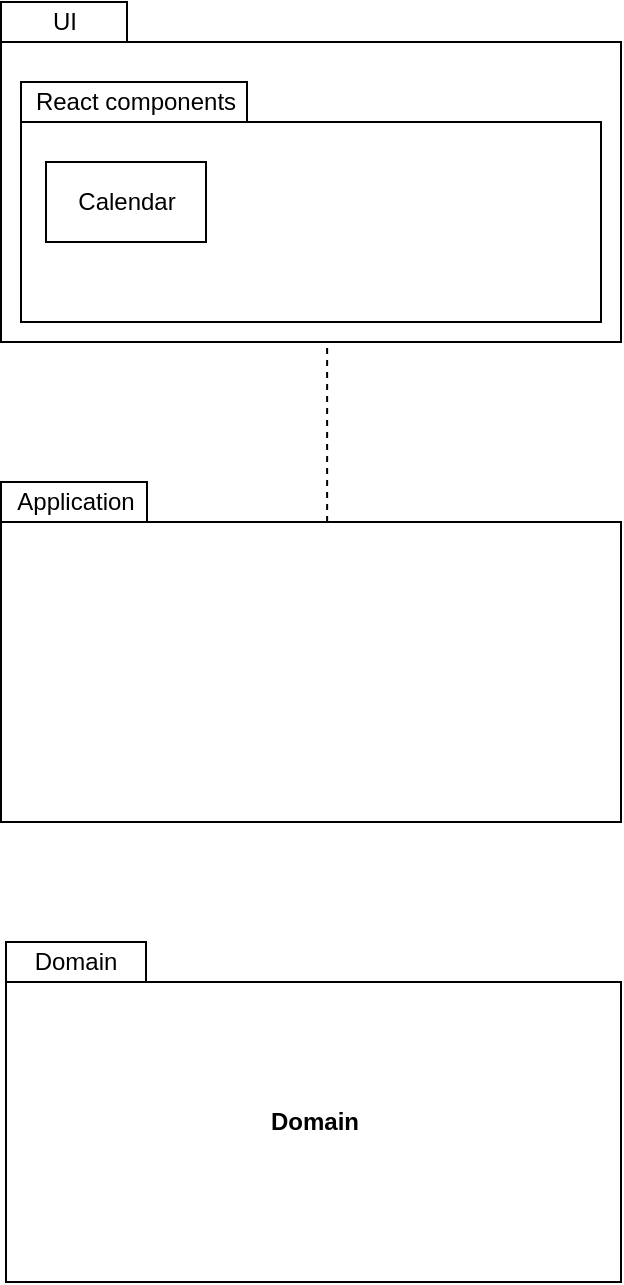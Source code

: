 <mxfile version="15.4.0" type="device"><diagram name="Page-1" id="b5b7bab2-c9e2-2cf4-8b2a-24fd1a2a6d21"><mxGraphModel dx="519" dy="325" grid="1" gridSize="10" guides="1" tooltips="1" connect="1" arrows="1" fold="1" page="1" pageScale="1" pageWidth="827" pageHeight="1169" background="none" math="0" shadow="0"><root><mxCell id="0"/><mxCell id="1" parent="0"/><object label="" id="jsp44pZ8knWJWXQbmobV-1"><mxCell style="shape=folder;fontStyle=1;spacingTop=10;tabWidth=63;tabHeight=20;tabPosition=left;html=1;" vertex="1" parent="1"><mxGeometry x="237.5" y="210" width="310" height="170" as="geometry"/></mxCell></object><mxCell id="jsp44pZ8knWJWXQbmobV-2" value="" style="shape=folder;fontStyle=1;spacingTop=10;tabWidth=73;tabHeight=20;tabPosition=left;html=1;" vertex="1" parent="1"><mxGeometry x="237.5" y="450" width="310" height="170" as="geometry"/></mxCell><mxCell id="jsp44pZ8knWJWXQbmobV-3" value="Domain" style="shape=folder;fontStyle=1;spacingTop=10;tabWidth=70;tabHeight=20;tabPosition=left;html=1;" vertex="1" parent="1"><mxGeometry x="240" y="680" width="307.5" height="170" as="geometry"/></mxCell><mxCell id="jsp44pZ8knWJWXQbmobV-17" value="UI" style="text;html=1;strokeColor=none;fillColor=none;align=center;verticalAlign=middle;whiteSpace=wrap;rounded=0;" vertex="1" parent="1"><mxGeometry x="237.5" y="210" width="62.5" height="20" as="geometry"/></mxCell><mxCell id="jsp44pZ8knWJWXQbmobV-33" value="" style="shape=folder;fontStyle=1;spacingTop=10;tabWidth=113;tabHeight=20;tabPosition=left;html=1;" vertex="1" parent="1"><mxGeometry x="247.5" y="250" width="290" height="120" as="geometry"/></mxCell><mxCell id="jsp44pZ8knWJWXQbmobV-31" value="Application" style="text;html=1;strokeColor=none;fillColor=none;align=center;verticalAlign=middle;whiteSpace=wrap;rounded=0;" vertex="1" parent="1"><mxGeometry x="245" y="450" width="60" height="20" as="geometry"/></mxCell><mxCell id="jsp44pZ8knWJWXQbmobV-32" value="Domain" style="text;html=1;strokeColor=none;fillColor=none;align=center;verticalAlign=middle;whiteSpace=wrap;rounded=0;" vertex="1" parent="1"><mxGeometry x="240" y="680" width="70" height="20" as="geometry"/></mxCell><mxCell id="jsp44pZ8knWJWXQbmobV-12" value="Calendar" style="html=1;" vertex="1" parent="1"><mxGeometry x="260" y="290" width="80" height="40" as="geometry"/></mxCell><mxCell id="jsp44pZ8knWJWXQbmobV-35" value="React components" style="text;html=1;strokeColor=none;fillColor=none;align=center;verticalAlign=middle;whiteSpace=wrap;rounded=0;" vertex="1" parent="1"><mxGeometry x="240" y="250" width="130" height="20" as="geometry"/></mxCell><mxCell id="jsp44pZ8knWJWXQbmobV-37" value="" style="endArrow=none;dashed=1;html=1;rounded=0;edgeStyle=orthogonalEdgeStyle;entryX=0.526;entryY=1.015;entryDx=0;entryDy=0;entryPerimeter=0;exitX=0.526;exitY=0.118;exitDx=0;exitDy=0;exitPerimeter=0;" edge="1" parent="1" source="jsp44pZ8knWJWXQbmobV-2" target="jsp44pZ8knWJWXQbmobV-1"><mxGeometry width="50" height="50" relative="1" as="geometry"><mxPoint x="280" y="510" as="sourcePoint"/><mxPoint x="330" y="390" as="targetPoint"/></mxGeometry></mxCell></root></mxGraphModel></diagram></mxfile>
